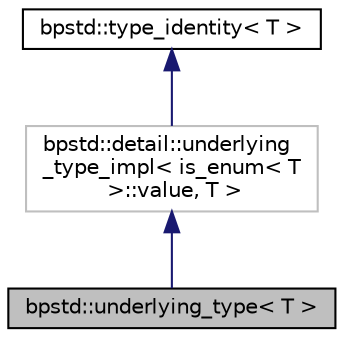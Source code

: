 digraph "bpstd::underlying_type&lt; T &gt;"
{
  edge [fontname="Helvetica",fontsize="10",labelfontname="Helvetica",labelfontsize="10"];
  node [fontname="Helvetica",fontsize="10",shape=record];
  Node3 [label="bpstd::underlying_type\< T \>",height=0.2,width=0.4,color="black", fillcolor="grey75", style="filled", fontcolor="black"];
  Node4 -> Node3 [dir="back",color="midnightblue",fontsize="10",style="solid",fontname="Helvetica"];
  Node4 [label="bpstd::detail::underlying\l_type_impl\< is_enum\< T\l \>::value, T \>",height=0.2,width=0.4,color="grey75", fillcolor="white", style="filled"];
  Node5 -> Node4 [dir="back",color="midnightblue",fontsize="10",style="solid",fontname="Helvetica"];
  Node5 [label="bpstd::type_identity\< T \>",height=0.2,width=0.4,color="black", fillcolor="white", style="filled",URL="$d8/d70/structbpstd_1_1type__identity.html"];
}
